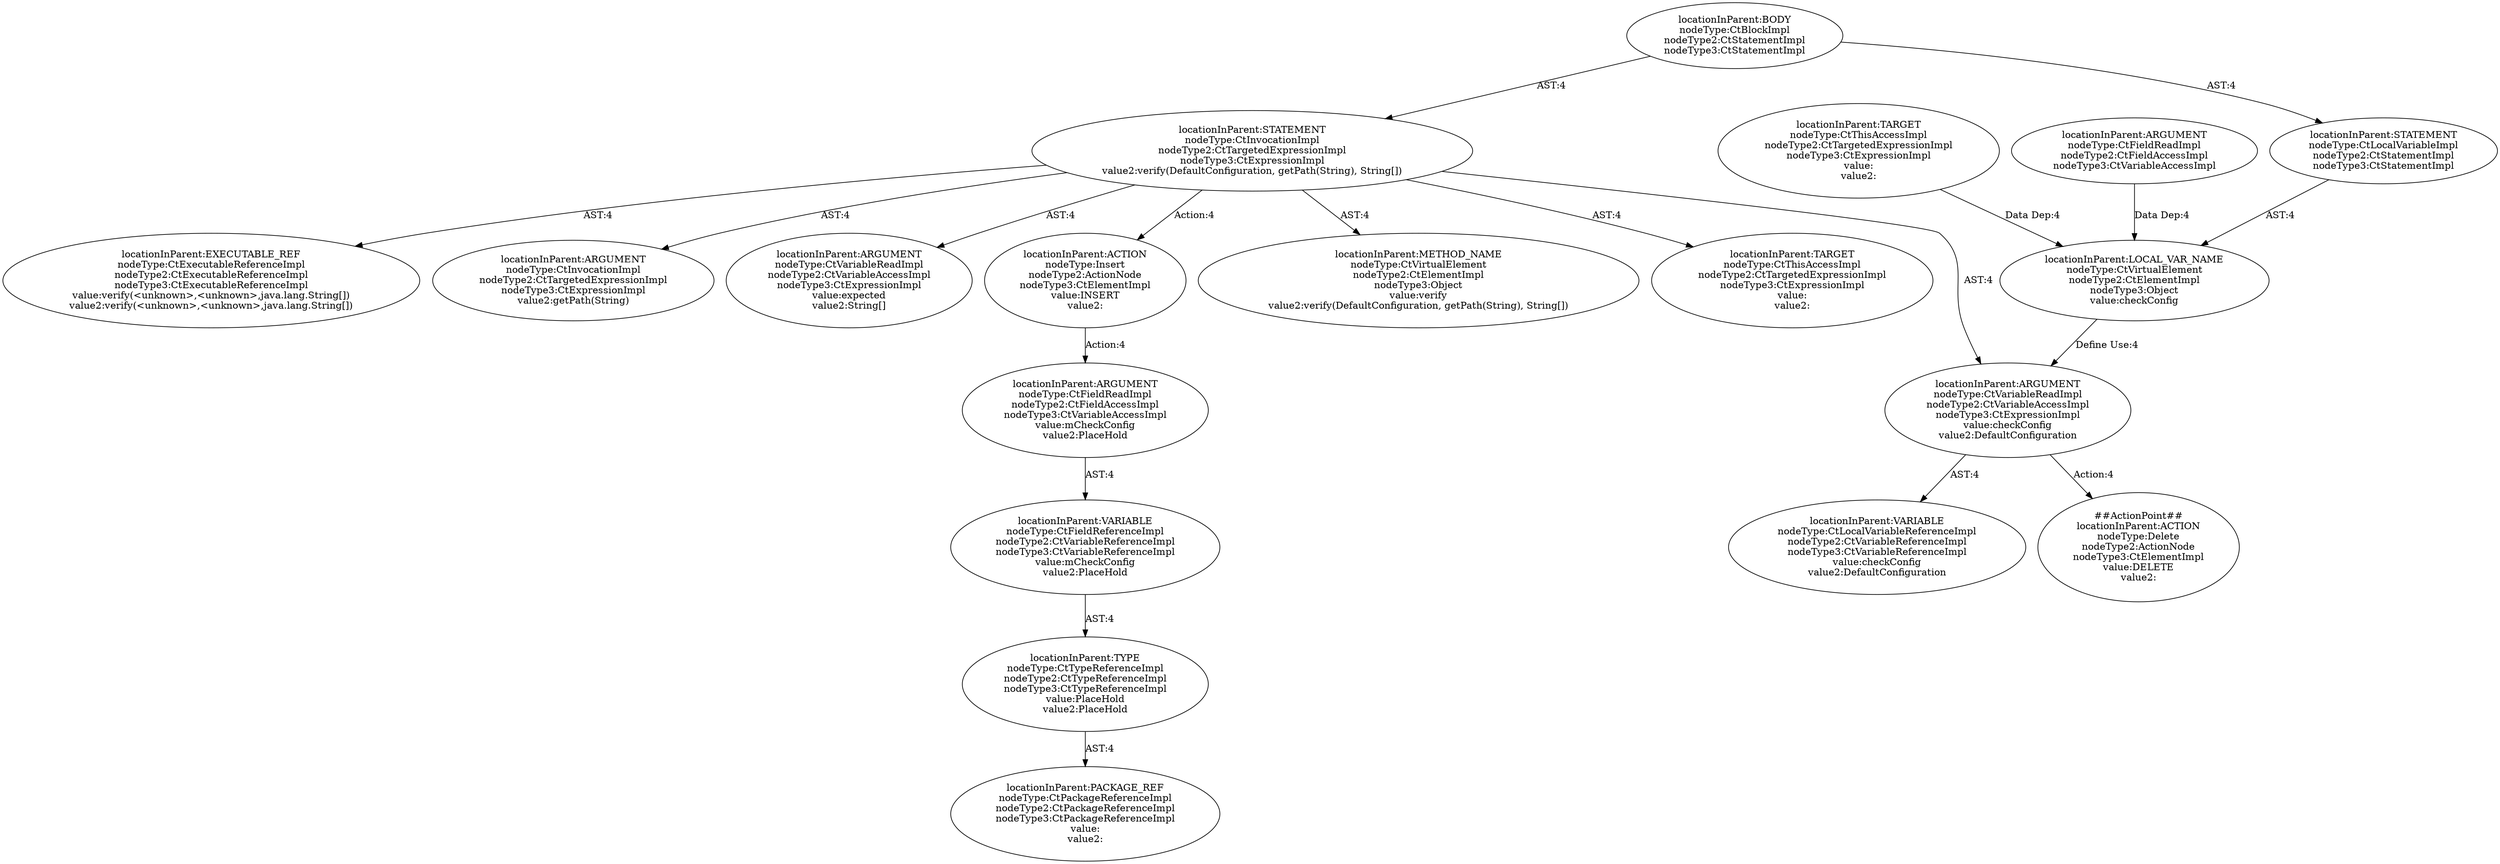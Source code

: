 digraph "Pattern" {
0 [label="##ActionPoint##
locationInParent:ACTION
nodeType:Delete
nodeType2:ActionNode
nodeType3:CtElementImpl
value:DELETE
value2:" shape=ellipse]
1 [label="locationInParent:ARGUMENT
nodeType:CtVariableReadImpl
nodeType2:CtVariableAccessImpl
nodeType3:CtExpressionImpl
value:checkConfig
value2:DefaultConfiguration" shape=ellipse]
2 [label="locationInParent:LOCAL_VAR_NAME
nodeType:CtVirtualElement
nodeType2:CtElementImpl
nodeType3:Object
value:checkConfig" shape=ellipse]
3 [label="locationInParent:STATEMENT
nodeType:CtLocalVariableImpl
nodeType2:CtStatementImpl
nodeType3:CtStatementImpl" shape=ellipse]
4 [label="locationInParent:TARGET
nodeType:CtThisAccessImpl
nodeType2:CtTargetedExpressionImpl
nodeType3:CtExpressionImpl
value:
value2:" shape=ellipse]
5 [label="locationInParent:ARGUMENT
nodeType:CtFieldReadImpl
nodeType2:CtFieldAccessImpl
nodeType3:CtVariableAccessImpl" shape=ellipse]
6 [label="locationInParent:STATEMENT
nodeType:CtInvocationImpl
nodeType2:CtTargetedExpressionImpl
nodeType3:CtExpressionImpl
value2:verify(DefaultConfiguration, getPath(String), String[])" shape=ellipse]
7 [label="locationInParent:BODY
nodeType:CtBlockImpl
nodeType2:CtStatementImpl
nodeType3:CtStatementImpl" shape=ellipse]
8 [label="locationInParent:METHOD_NAME
nodeType:CtVirtualElement
nodeType2:CtElementImpl
nodeType3:Object
value:verify
value2:verify(DefaultConfiguration, getPath(String), String[])" shape=ellipse]
9 [label="locationInParent:TARGET
nodeType:CtThisAccessImpl
nodeType2:CtTargetedExpressionImpl
nodeType3:CtExpressionImpl
value:
value2:" shape=ellipse]
10 [label="locationInParent:EXECUTABLE_REF
nodeType:CtExecutableReferenceImpl
nodeType2:CtExecutableReferenceImpl
nodeType3:CtExecutableReferenceImpl
value:verify(<unknown>,<unknown>,java.lang.String[])
value2:verify(<unknown>,<unknown>,java.lang.String[])" shape=ellipse]
11 [label="locationInParent:ARGUMENT
nodeType:CtInvocationImpl
nodeType2:CtTargetedExpressionImpl
nodeType3:CtExpressionImpl
value2:getPath(String)" shape=ellipse]
12 [label="locationInParent:ARGUMENT
nodeType:CtVariableReadImpl
nodeType2:CtVariableAccessImpl
nodeType3:CtExpressionImpl
value:expected
value2:String[]" shape=ellipse]
13 [label="locationInParent:ACTION
nodeType:Insert
nodeType2:ActionNode
nodeType3:CtElementImpl
value:INSERT
value2:" shape=ellipse]
14 [label="locationInParent:ARGUMENT
nodeType:CtFieldReadImpl
nodeType2:CtFieldAccessImpl
nodeType3:CtVariableAccessImpl
value:mCheckConfig
value2:PlaceHold" shape=ellipse]
15 [label="locationInParent:VARIABLE
nodeType:CtFieldReferenceImpl
nodeType2:CtVariableReferenceImpl
nodeType3:CtVariableReferenceImpl
value:mCheckConfig
value2:PlaceHold" shape=ellipse]
16 [label="locationInParent:TYPE
nodeType:CtTypeReferenceImpl
nodeType2:CtTypeReferenceImpl
nodeType3:CtTypeReferenceImpl
value:PlaceHold
value2:PlaceHold" shape=ellipse]
17 [label="locationInParent:PACKAGE_REF
nodeType:CtPackageReferenceImpl
nodeType2:CtPackageReferenceImpl
nodeType3:CtPackageReferenceImpl
value:
value2:" shape=ellipse]
18 [label="locationInParent:VARIABLE
nodeType:CtLocalVariableReferenceImpl
nodeType2:CtVariableReferenceImpl
nodeType3:CtVariableReferenceImpl
value:checkConfig
value2:DefaultConfiguration" shape=ellipse]
1 -> 0 [label="Action:4"];
1 -> 18 [label="AST:4"];
2 -> 1 [label="Define Use:4"];
3 -> 2 [label="AST:4"];
4 -> 2 [label="Data Dep:4"];
5 -> 2 [label="Data Dep:4"];
6 -> 1 [label="AST:4"];
6 -> 8 [label="AST:4"];
6 -> 9 [label="AST:4"];
6 -> 10 [label="AST:4"];
6 -> 11 [label="AST:4"];
6 -> 12 [label="AST:4"];
6 -> 13 [label="Action:4"];
7 -> 3 [label="AST:4"];
7 -> 6 [label="AST:4"];
13 -> 14 [label="Action:4"];
14 -> 15 [label="AST:4"];
15 -> 16 [label="AST:4"];
16 -> 17 [label="AST:4"];
}